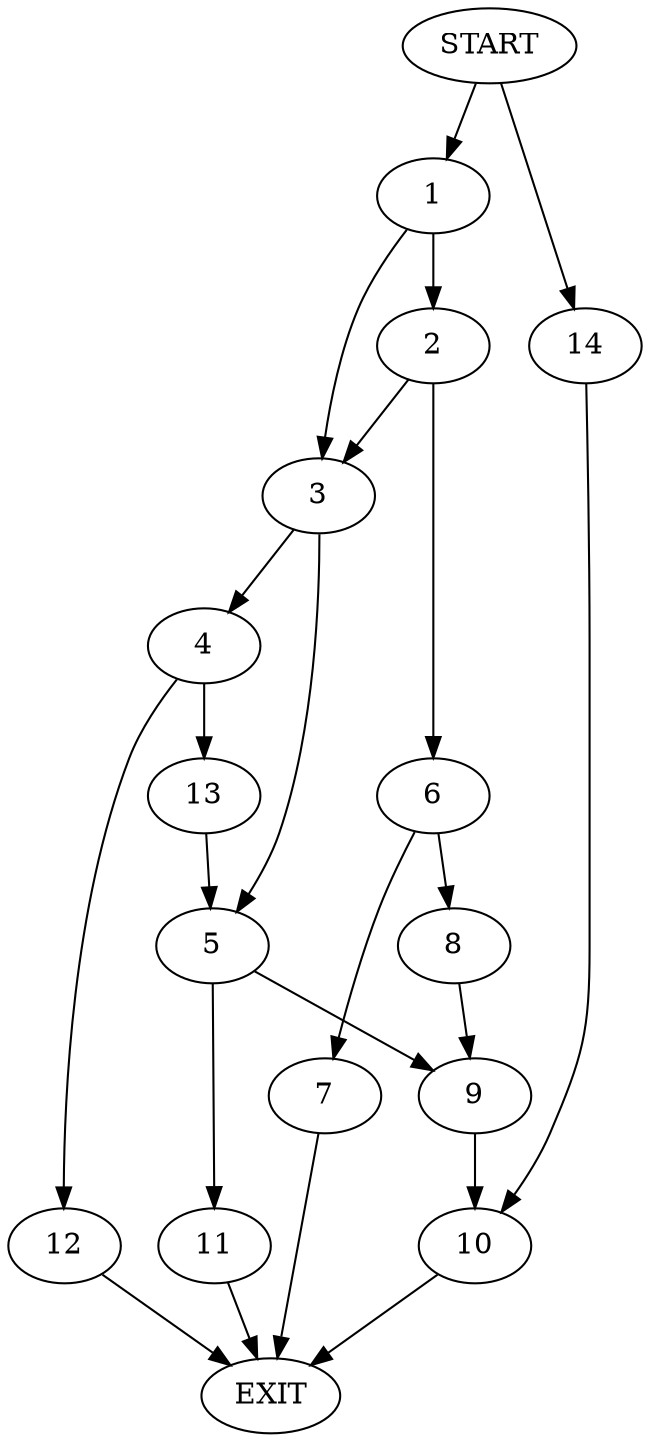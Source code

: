 digraph {
0 [label="START"]
15 [label="EXIT"]
0 -> 1
1 -> 2
1 -> 3
3 -> 4
3 -> 5
2 -> 3
2 -> 6
6 -> 7
6 -> 8
7 -> 15
8 -> 9
9 -> 10
5 -> 11
5 -> 9
4 -> 12
4 -> 13
13 -> 5
12 -> 15
11 -> 15
10 -> 15
0 -> 14
14 -> 10
}
